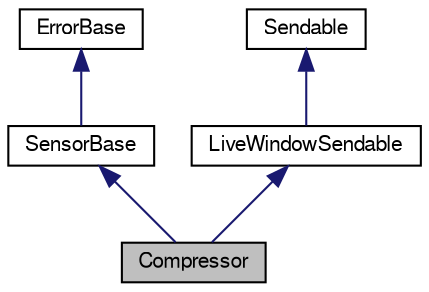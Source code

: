 digraph "Compressor"
{
  bgcolor="transparent";
  edge [fontname="FreeSans",fontsize="10",labelfontname="FreeSans",labelfontsize="10"];
  node [fontname="FreeSans",fontsize="10",shape=record];
  Node1 [label="Compressor",height=0.2,width=0.4,color="black", fillcolor="grey75", style="filled" fontcolor="black"];
  Node2 -> Node1 [dir="back",color="midnightblue",fontsize="10",style="solid",fontname="FreeSans"];
  Node2 [label="SensorBase",height=0.2,width=0.4,color="black",URL="$class_sensor_base.html"];
  Node3 -> Node2 [dir="back",color="midnightblue",fontsize="10",style="solid",fontname="FreeSans"];
  Node3 [label="ErrorBase",height=0.2,width=0.4,color="black",URL="$class_error_base.html"];
  Node4 -> Node1 [dir="back",color="midnightblue",fontsize="10",style="solid",fontname="FreeSans"];
  Node4 [label="LiveWindowSendable",height=0.2,width=0.4,color="black",URL="$class_live_window_sendable.html"];
  Node5 -> Node4 [dir="back",color="midnightblue",fontsize="10",style="solid",fontname="FreeSans"];
  Node5 [label="Sendable",height=0.2,width=0.4,color="black",URL="$class_sendable.html"];
}
